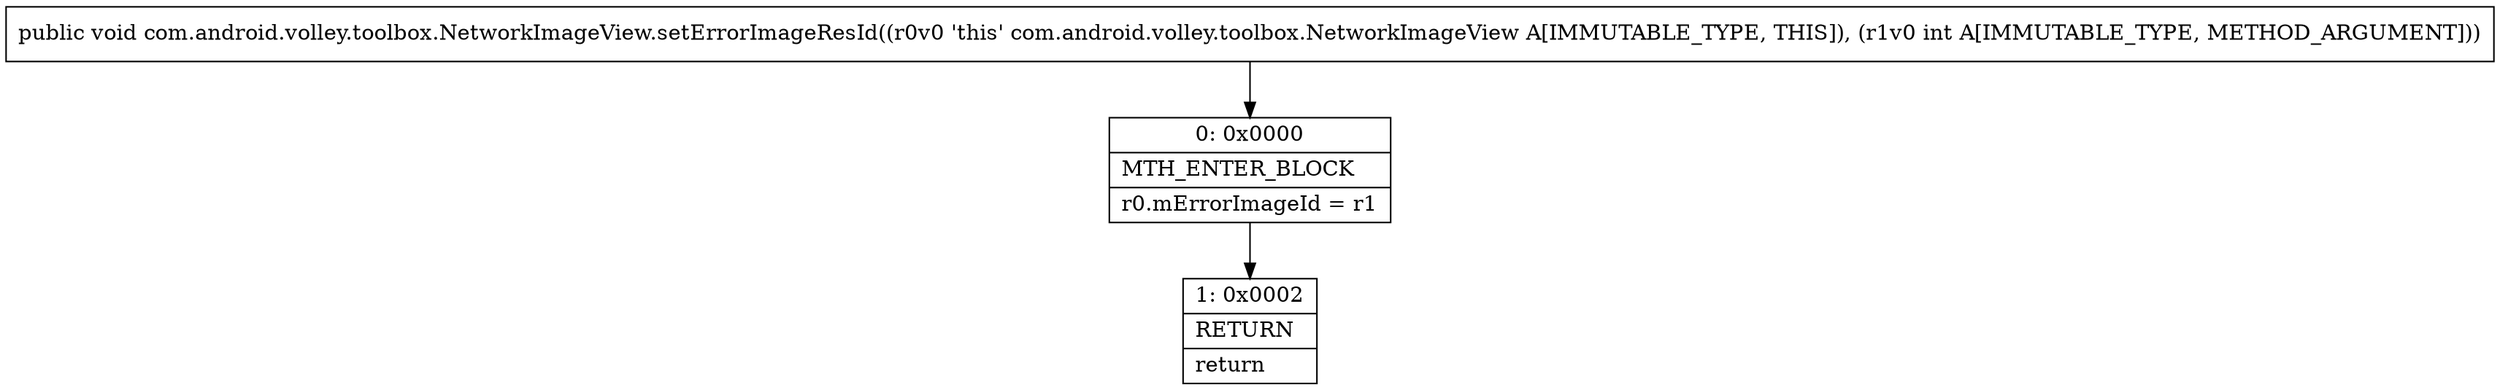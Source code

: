 digraph "CFG forcom.android.volley.toolbox.NetworkImageView.setErrorImageResId(I)V" {
Node_0 [shape=record,label="{0\:\ 0x0000|MTH_ENTER_BLOCK\l|r0.mErrorImageId = r1\l}"];
Node_1 [shape=record,label="{1\:\ 0x0002|RETURN\l|return\l}"];
MethodNode[shape=record,label="{public void com.android.volley.toolbox.NetworkImageView.setErrorImageResId((r0v0 'this' com.android.volley.toolbox.NetworkImageView A[IMMUTABLE_TYPE, THIS]), (r1v0 int A[IMMUTABLE_TYPE, METHOD_ARGUMENT])) }"];
MethodNode -> Node_0;
Node_0 -> Node_1;
}

